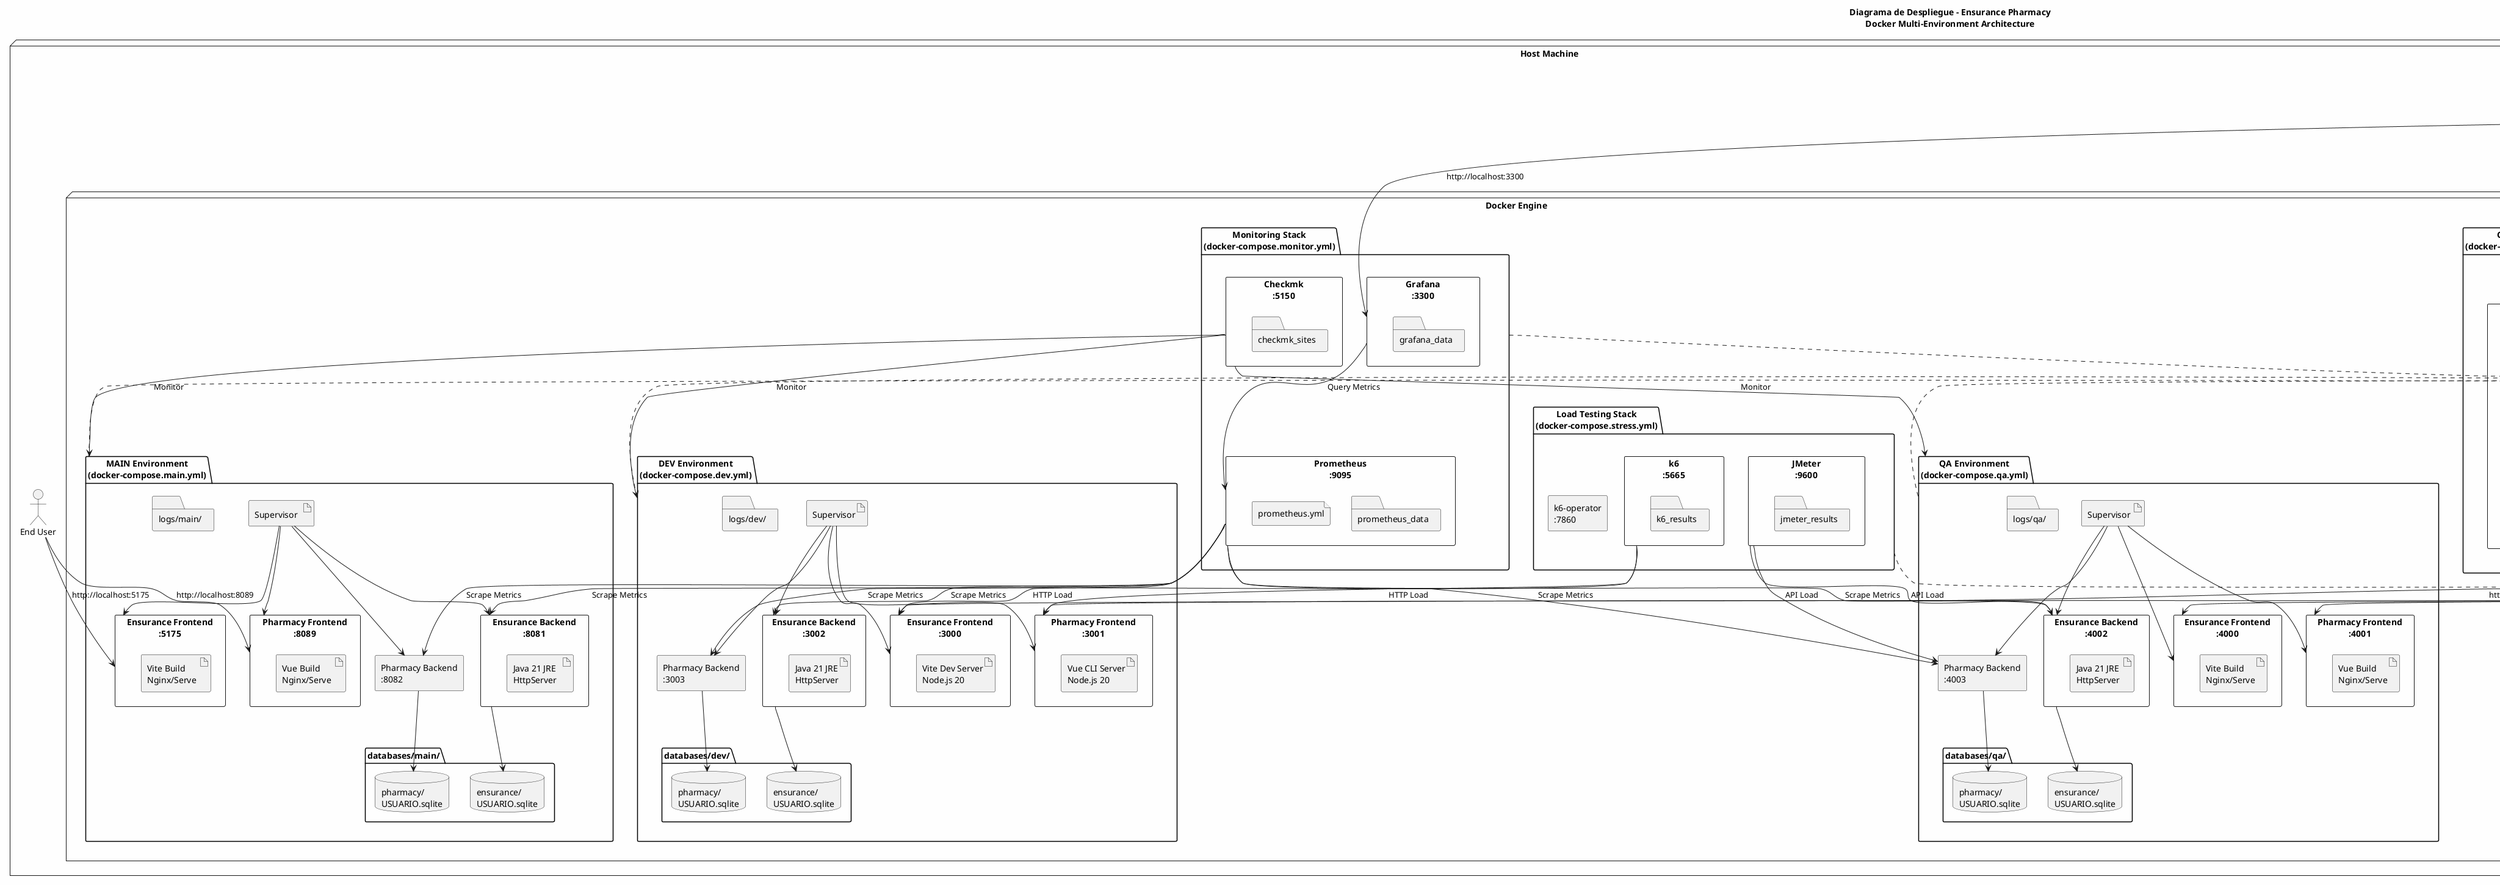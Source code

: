@startuml Diagrama de Despliegue

title Diagrama de Despliegue - Ensurance Pharmacy\nDocker Multi-Environment Architecture

skinparam componentStyle rectangle
skinparam backgroundColor #FEFEFE

node "Host Machine" {
    
    node "Docker Engine" {
        
        package "DEV Environment\n(docker-compose.dev.yml)" as dev_container {
            artifact "Supervisor" as supervisor_dev
            
            component "Ensurance Frontend\n:3000" as ens_front_dev {
                artifact "Vite Dev Server\nNode.js 20"
            }
            
            component "Pharmacy Frontend\n:3001" as pharm_front_dev {
                artifact "Vue CLI Server\nNode.js 20"
            }
            
            component "Ensurance Backend\n:3002" as ens_back_dev {
                artifact "Java 21 JRE\nHttpServer"
            }
            
            component "Pharmacy Backend\n:3003" as pharm_back_dev {
                artifact "Java 21 JRE\nHttpServer"
            }
            
            folder "databases/dev/" as db_dev {
                database "ensurance/\nUSUARIO.sqlite" as db_ens_dev
                database "pharmacy/\nUSUARIO.sqlite" as db_pharm_dev
            }
            
            folder "logs/dev/" as logs_dev
        }
        
        package "QA Environment\n(docker-compose.qa.yml)" as qa_container {
            artifact "Supervisor " as supervisor_qa
            
            component "Ensurance Frontend\n:4000" as ens_front_qa {
                artifact "Vite Build\nNginx/Serve"
            }
            
            component "Pharmacy Frontend\n:4001" as pharm_front_qa {
                artifact "Vue Build\nNginx/Serve"
            }
            
            component "Ensurance Backend\n:4002" as ens_back_qa {
                artifact "Java 21 JRE\nHttpServer "
            }
            
            component "Pharmacy Backend\n:4003" as pharm_back_qa {
                artifact "Java 21 JRE\nHttpServer "
            }
            
            folder "databases/qa/" as db_qa {
                database "ensurance/\nUSUARIO.sqlite" as db_ens_qa
                database "pharmacy/\nUSUARIO.sqlite" as db_pharm_qa
            }
            
            folder "logs/qa/" as logs_qa
        }
        
        package "MAIN Environment\n(docker-compose.main.yml)" as main_container {
            artifact "Supervisor  " as supervisor_main
            
            component "Ensurance Frontend\n:5175" as ens_front_main {
                artifact "Vite Build\nNginx/Serve "
            }
            
            component "Pharmacy Frontend\n:8089" as pharm_front_main {
                artifact "Vue Build\nNginx/Serve "
            }
            
            component "Ensurance Backend\n:8081" as ens_back_main {
                artifact "Java 21 JRE\nHttpServer  "
            }
            
            component "Pharmacy Backend\n:8082" as pharm_back_main {
                artifact "Java 21 JRE\nHttpServer  "
            }
            
            folder "databases/main/" as db_main {
                database "ensurance/\nUSUARIO.sqlite" as db_ens_main
                database "pharmacy/\nUSUARIO.sqlite" as db_pharm_main
            }
            
            folder "logs/main/" as logs_main
        }
        
        package "CI/CD Stack\n(docker-compose.cicd.yml)" as cicd_stack {
            component "Jenkins\n:8080" as jenkins {
                folder "jenkins_home" as jenkins_data
            }
            
            component "SonarQube\n:9000" as sonarqube {
                database "PostgreSQL\n:5432" as sonar_db
                folder "sonarqube_data" as sonar_data
            }
            
            component "Drone CI\n:8000/:8443" as drone {
                database "SQLite\ndrone.db" as drone_db
            }
            
            component "Docker-in-Docker\n:2376" as dind {
                folder "docker_certs" as dind_certs
            }
        }
        
        package "Monitoring Stack\n(docker-compose.monitor.yml)" as monitor_stack {
            component "Checkmk\n:5150" as checkmk {
                folder "checkmk_sites" as checkmk_data
            }
            
            component "Prometheus\n:9095" as prometheus {
                folder "prometheus_data" as prom_data
                file "prometheus.yml" as prom_config
            }
            
            component "Grafana\n:3300" as grafana {
                folder "grafana_data" as grafana_data
            }
        }
        
        package "Load Testing Stack\n(docker-compose.stress.yml)" as stress_stack {
            component "k6\n:5665" as k6 {
                folder "k6_results" as k6_results
            }
            
            component "JMeter\n:9600" as jmeter {
                folder "jmeter_results" as jmeter_results
            }
            
            component "k6-operator\n:7860" as k6_operator
        }
    }
    
    cloud "GitHub" as github {
        artifact "GitHub Actions\nCI/CD Workflows"
    }
    
    actor "Developer" as dev
    actor "QA Tester" as qa
    actor "Admin" as admin
    actor "End User" as user
}

' Supervisor connections
supervisor_dev --> ens_front_dev
supervisor_dev --> pharm_front_dev
supervisor_dev --> ens_back_dev
supervisor_dev --> pharm_back_dev

supervisor_qa --> ens_front_qa
supervisor_qa --> pharm_front_qa
supervisor_qa --> ens_back_qa
supervisor_qa --> pharm_back_qa

supervisor_main --> ens_front_main
supervisor_main --> pharm_front_main
supervisor_main --> ens_back_main
supervisor_main --> pharm_back_main

' Database connections
ens_back_dev --> db_ens_dev
pharm_back_dev --> db_pharm_dev
ens_back_qa --> db_ens_qa
pharm_back_qa --> db_pharm_qa
ens_back_main --> db_ens_main
pharm_back_main --> db_pharm_main

' CI/CD connections
jenkins --> dind : Build Images
sonarqube --> sonar_db
drone --> drone_db
github --> jenkins : Webhook
github --> drone : Webhook

' Monitoring connections
prometheus --> ens_back_dev : Scrape Metrics
prometheus --> pharm_back_dev : Scrape Metrics
prometheus --> ens_back_qa : Scrape Metrics
prometheus --> pharm_back_qa : Scrape Metrics
prometheus --> ens_back_main : Scrape Metrics
prometheus --> pharm_back_main : Scrape Metrics

grafana --> prometheus : Query Metrics

checkmk --> dev_container : Monitor
checkmk --> qa_container : Monitor
checkmk --> main_container : Monitor

' Load testing connections
k6 --> ens_front_dev : HTTP Load
k6 --> pharm_front_dev : HTTP Load
jmeter --> ens_back_qa : API Load
jmeter --> pharm_back_qa : API Load

' User connections
dev --> ens_front_dev : http://localhost:3000
dev --> pharm_front_dev : http://localhost:3001

qa --> ens_front_qa : http://localhost:4000
qa --> pharm_front_qa : http://localhost:4001

admin --> jenkins : http://localhost:8080
admin --> sonarqube : http://localhost:9000
admin --> grafana : http://localhost:3300

user --> ens_front_main : http://localhost:5175
user --> pharm_front_main : http://localhost:8089

note right of dev_container
  **DEV Environment**
  - Hot-reload enabled
  - Debug mode ON
  - Verbose logging
  - Source code mounted
  - Fast iteration
  
  **Deploy**: git branch dev/develop
  **Command**: ./deploy.sh auto
end note

note right of qa_container
  **QA Environment**
  - Production-like build
  - Integration testing
  - Test data isolated
  - DEBUG logging
  
  **Deploy**: git branch qa/test
  **Command**: ./deploy.sh deploy qa
end note

note right of main_container
  **MAIN/Production Environment**
  - Optimized builds
  - Production mode
  - INFO logging
  - Performance tuned
  
  **Deploy**: git branch main/master
  **Command**: ./deploy.sh deploy main
end note

note bottom of cicd_stack
  **CI/CD Tools**
  - Jenkins: Multi-branch pipelines
  - SonarQube: Code quality analysis
  - Drone: Container-native CI
  - Docker-in-Docker: Build isolation
  
  **Access**:
  - Jenkins: :8080/jenkins
  - SonarQube: :9000/sonar
  - Drone: :8000 (HTTP), :8443 (HTTPS)
end note

note bottom of monitor_stack
  **Monitoring & Observability**
  - Checkmk: Infrastructure monitoring
  - Prometheus: Metrics collection
  - Grafana: Visualization dashboards
  
  **Retention**:
  - Prometheus: 15 days
  - Grafana: Persistent dashboards
end note

note bottom of stress_stack
  **Load Testing**
  - k6: Modern load testing (JavaScript)
  - JMeter: Traditional load testing (JMX)
  - k6-operator: Kubernetes-style testing
  
  **Usage**:
  - Run against DEV for functional tests
  - Run against QA for performance tests
end note

@enduml
